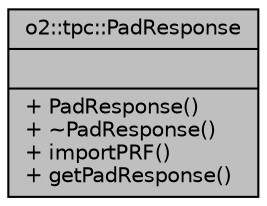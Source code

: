 digraph "o2::tpc::PadResponse"
{
 // INTERACTIVE_SVG=YES
  bgcolor="transparent";
  edge [fontname="Helvetica",fontsize="10",labelfontname="Helvetica",labelfontsize="10"];
  node [fontname="Helvetica",fontsize="10",shape=record];
  Node1 [label="{o2::tpc::PadResponse\n||+ PadResponse()\l+ ~PadResponse()\l+ importPRF()\l+ getPadResponse()\l}",height=0.2,width=0.4,color="black", fillcolor="grey75", style="filled", fontcolor="black"];
}
